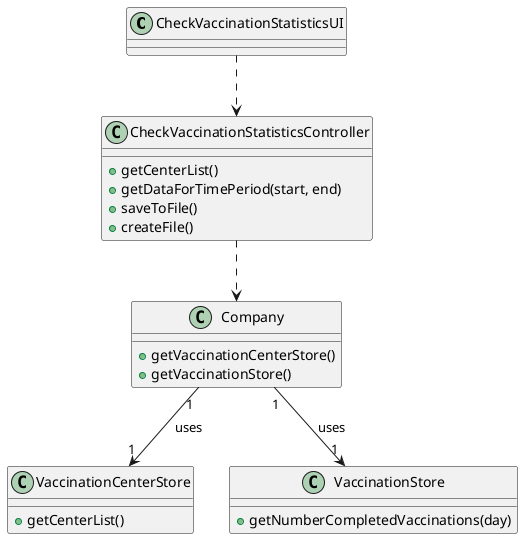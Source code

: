 @startuml
'https://plantuml.com/class-diagram

class CheckVaccinationStatisticsUI{
}
class CheckVaccinationStatisticsController{
+getCenterList()
+getDataForTimePeriod(start, end)
+saveToFile()
+createFile()
}
class Company{
+getVaccinationCenterStore()
+getVaccinationStore()
}
class VaccinationCenterStore{
+getCenterList()
}
class VaccinationStore{
+getNumberCompletedVaccinations(day)
}

CheckVaccinationStatisticsUI..>CheckVaccinationStatisticsController
CheckVaccinationStatisticsController..>Company
Company "1" --> "1" VaccinationCenterStore: uses
Company "1" --> "1" VaccinationStore: uses





@enduml